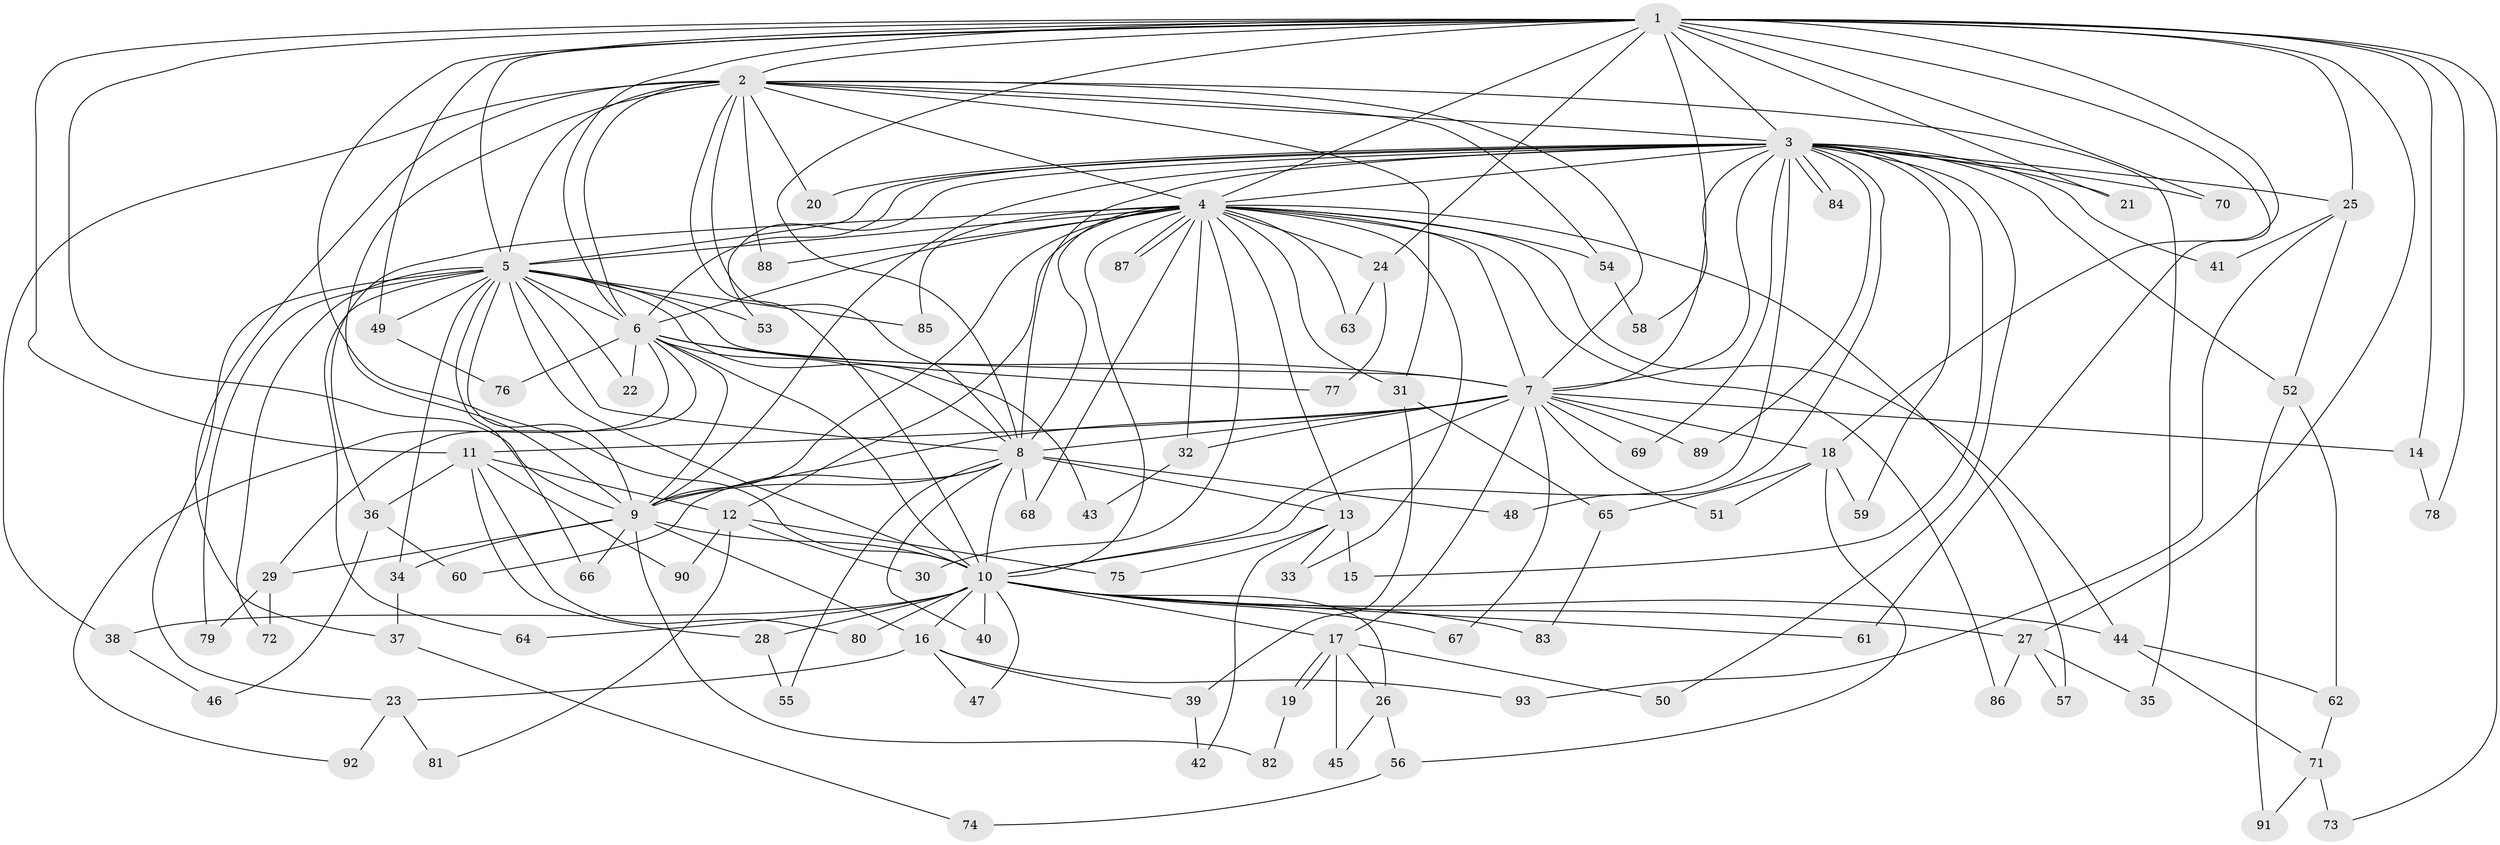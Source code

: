 // coarse degree distribution, {17: 0.017857142857142856, 12: 0.017857142857142856, 10: 0.03571428571428571, 21: 0.017857142857142856, 19: 0.017857142857142856, 22: 0.017857142857142856, 11: 0.03571428571428571, 7: 0.017857142857142856, 6: 0.05357142857142857, 3: 0.10714285714285714, 9: 0.017857142857142856, 4: 0.10714285714285714, 8: 0.017857142857142856, 2: 0.4642857142857143, 5: 0.017857142857142856, 1: 0.03571428571428571}
// Generated by graph-tools (version 1.1) at 2025/49/03/04/25 22:49:43]
// undirected, 93 vertices, 211 edges
graph export_dot {
  node [color=gray90,style=filled];
  1;
  2;
  3;
  4;
  5;
  6;
  7;
  8;
  9;
  10;
  11;
  12;
  13;
  14;
  15;
  16;
  17;
  18;
  19;
  20;
  21;
  22;
  23;
  24;
  25;
  26;
  27;
  28;
  29;
  30;
  31;
  32;
  33;
  34;
  35;
  36;
  37;
  38;
  39;
  40;
  41;
  42;
  43;
  44;
  45;
  46;
  47;
  48;
  49;
  50;
  51;
  52;
  53;
  54;
  55;
  56;
  57;
  58;
  59;
  60;
  61;
  62;
  63;
  64;
  65;
  66;
  67;
  68;
  69;
  70;
  71;
  72;
  73;
  74;
  75;
  76;
  77;
  78;
  79;
  80;
  81;
  82;
  83;
  84;
  85;
  86;
  87;
  88;
  89;
  90;
  91;
  92;
  93;
  1 -- 2;
  1 -- 3;
  1 -- 4;
  1 -- 5;
  1 -- 6;
  1 -- 7;
  1 -- 8;
  1 -- 9;
  1 -- 10;
  1 -- 11;
  1 -- 14;
  1 -- 18;
  1 -- 21;
  1 -- 24;
  1 -- 25;
  1 -- 27;
  1 -- 49;
  1 -- 61;
  1 -- 70;
  1 -- 73;
  1 -- 78;
  2 -- 3;
  2 -- 4;
  2 -- 5;
  2 -- 6;
  2 -- 7;
  2 -- 8;
  2 -- 9;
  2 -- 10;
  2 -- 20;
  2 -- 31;
  2 -- 35;
  2 -- 37;
  2 -- 38;
  2 -- 54;
  2 -- 88;
  3 -- 4;
  3 -- 5;
  3 -- 6;
  3 -- 7;
  3 -- 8;
  3 -- 9;
  3 -- 10;
  3 -- 15;
  3 -- 20;
  3 -- 21;
  3 -- 25;
  3 -- 41;
  3 -- 48;
  3 -- 50;
  3 -- 52;
  3 -- 53;
  3 -- 58;
  3 -- 59;
  3 -- 69;
  3 -- 70;
  3 -- 84;
  3 -- 84;
  3 -- 89;
  4 -- 5;
  4 -- 6;
  4 -- 7;
  4 -- 8;
  4 -- 9;
  4 -- 10;
  4 -- 12;
  4 -- 13;
  4 -- 24;
  4 -- 30;
  4 -- 31;
  4 -- 32;
  4 -- 33;
  4 -- 36;
  4 -- 44;
  4 -- 54;
  4 -- 57;
  4 -- 63;
  4 -- 68;
  4 -- 85;
  4 -- 86;
  4 -- 87;
  4 -- 87;
  4 -- 88;
  5 -- 6;
  5 -- 7;
  5 -- 8;
  5 -- 9;
  5 -- 10;
  5 -- 22;
  5 -- 23;
  5 -- 34;
  5 -- 43;
  5 -- 49;
  5 -- 53;
  5 -- 64;
  5 -- 66;
  5 -- 72;
  5 -- 79;
  5 -- 85;
  6 -- 7;
  6 -- 8;
  6 -- 9;
  6 -- 10;
  6 -- 22;
  6 -- 29;
  6 -- 76;
  6 -- 77;
  6 -- 92;
  7 -- 8;
  7 -- 9;
  7 -- 10;
  7 -- 11;
  7 -- 14;
  7 -- 17;
  7 -- 18;
  7 -- 32;
  7 -- 51;
  7 -- 67;
  7 -- 69;
  7 -- 89;
  8 -- 9;
  8 -- 10;
  8 -- 13;
  8 -- 40;
  8 -- 48;
  8 -- 55;
  8 -- 60;
  8 -- 68;
  9 -- 10;
  9 -- 16;
  9 -- 29;
  9 -- 34;
  9 -- 66;
  9 -- 82;
  10 -- 16;
  10 -- 17;
  10 -- 26;
  10 -- 27;
  10 -- 28;
  10 -- 38;
  10 -- 40;
  10 -- 44;
  10 -- 47;
  10 -- 61;
  10 -- 64;
  10 -- 67;
  10 -- 80;
  10 -- 83;
  11 -- 12;
  11 -- 28;
  11 -- 36;
  11 -- 80;
  11 -- 90;
  12 -- 30;
  12 -- 75;
  12 -- 81;
  12 -- 90;
  13 -- 15;
  13 -- 33;
  13 -- 42;
  13 -- 75;
  14 -- 78;
  16 -- 23;
  16 -- 39;
  16 -- 47;
  16 -- 93;
  17 -- 19;
  17 -- 19;
  17 -- 26;
  17 -- 45;
  17 -- 50;
  18 -- 51;
  18 -- 56;
  18 -- 59;
  18 -- 65;
  19 -- 82;
  23 -- 81;
  23 -- 92;
  24 -- 63;
  24 -- 77;
  25 -- 41;
  25 -- 52;
  25 -- 93;
  26 -- 45;
  26 -- 56;
  27 -- 35;
  27 -- 57;
  27 -- 86;
  28 -- 55;
  29 -- 72;
  29 -- 79;
  31 -- 39;
  31 -- 65;
  32 -- 43;
  34 -- 37;
  36 -- 46;
  36 -- 60;
  37 -- 74;
  38 -- 46;
  39 -- 42;
  44 -- 62;
  44 -- 71;
  49 -- 76;
  52 -- 62;
  52 -- 91;
  54 -- 58;
  56 -- 74;
  62 -- 71;
  65 -- 83;
  71 -- 73;
  71 -- 91;
}
